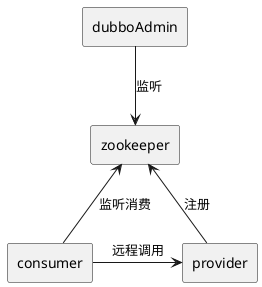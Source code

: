 @startuml


rectangle consumer
rectangle provider
rectangle zookeeper
rectangle dubboAdmin

consumer -up-> zookeeper :监听消费
provider -up-> zookeeper :注册

consumer -> provider :远程调用

dubboAdmin -do-> zookeeper :监听





@enduml